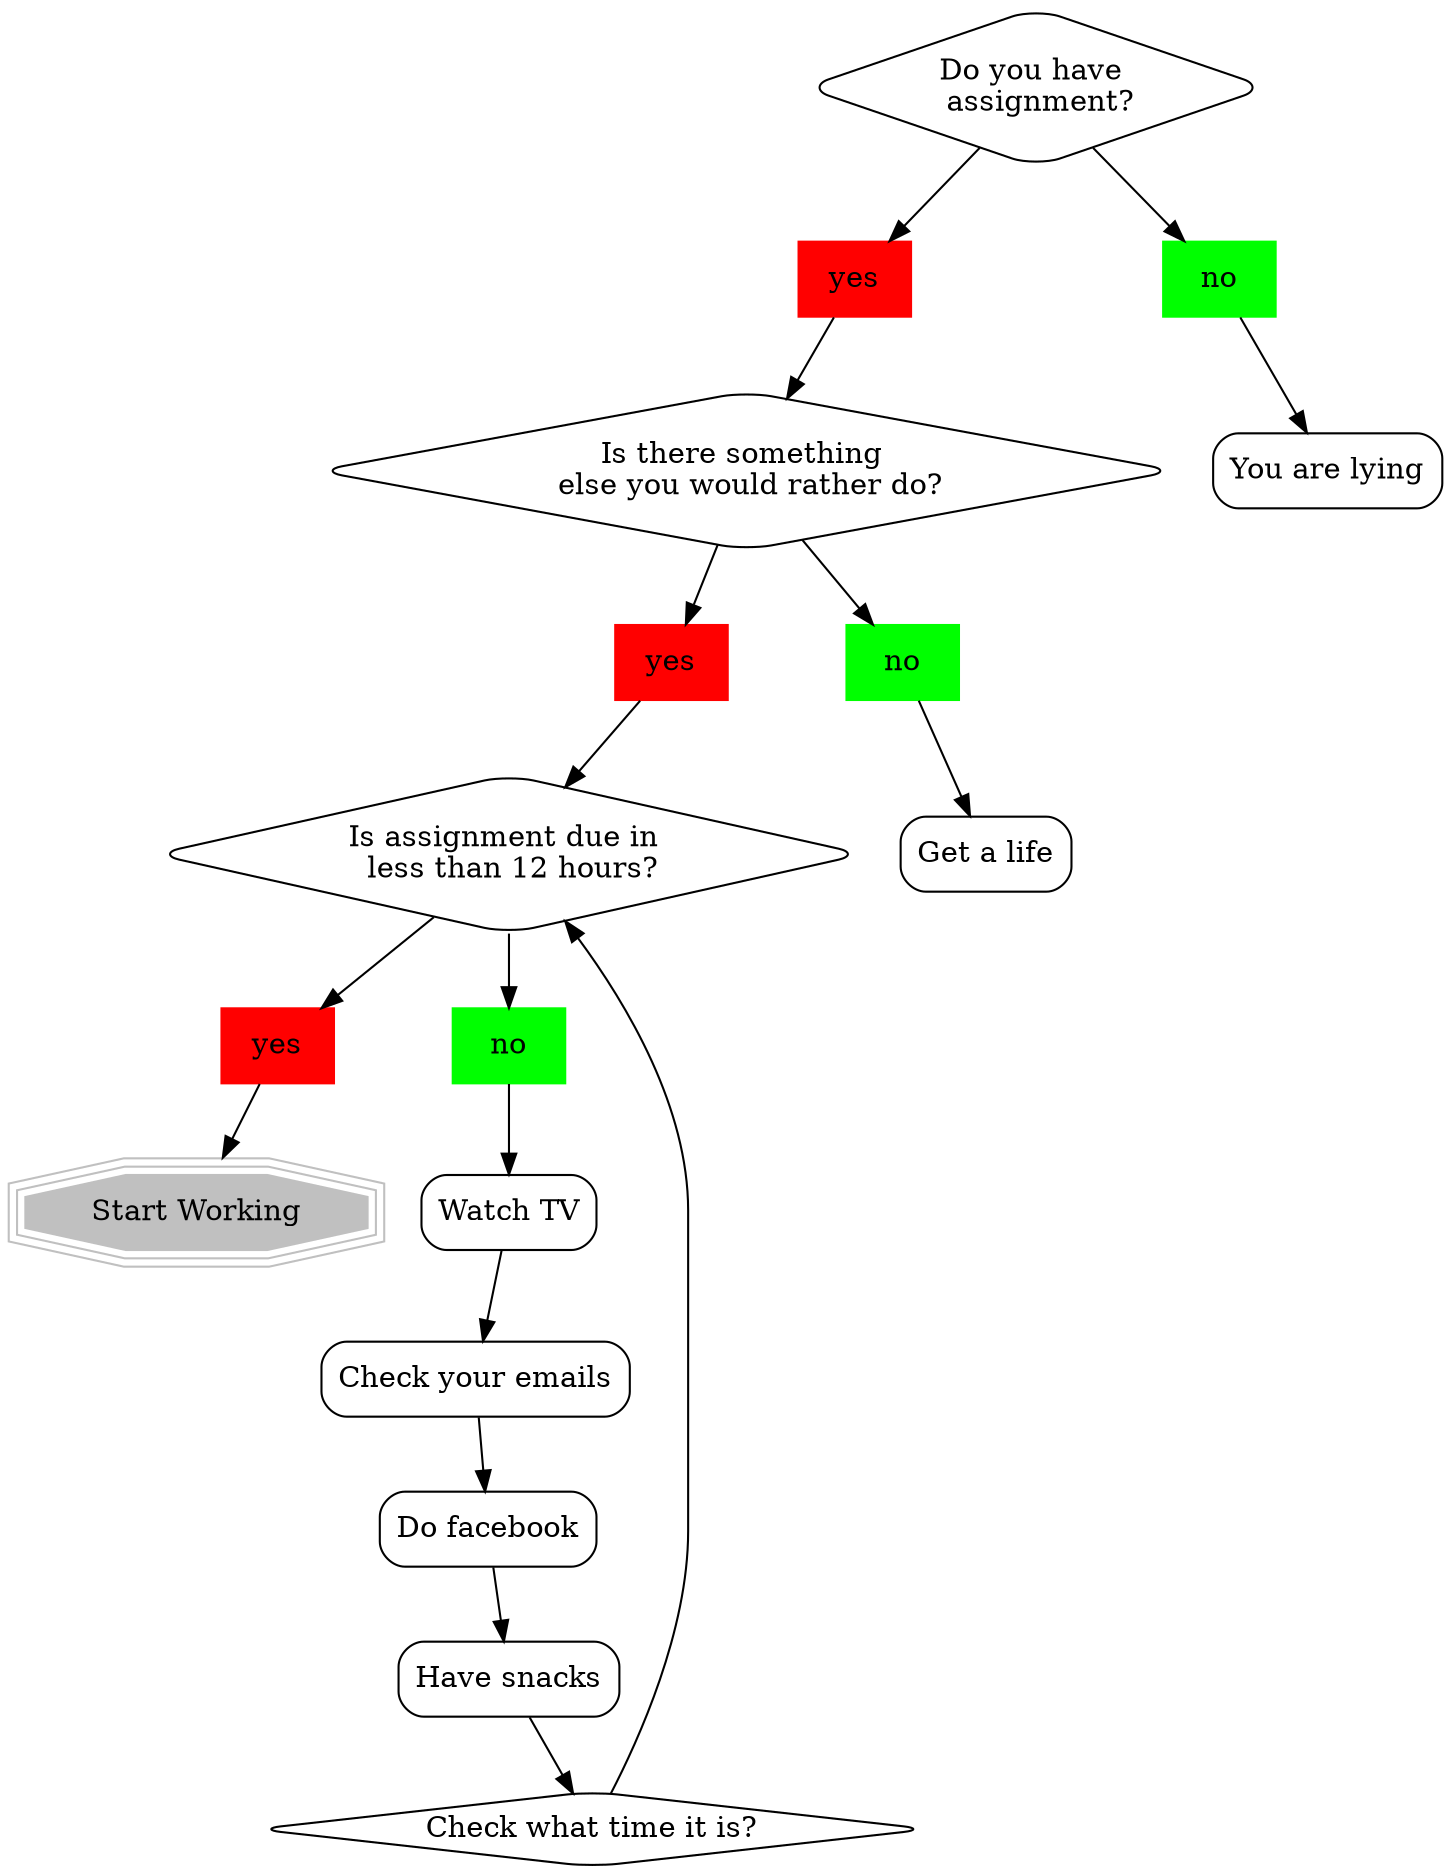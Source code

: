 digraph K{
	box1[shape="diamond",style="rounded",label="Do you have \n assignment?"];
	box2[shape="diamond",style="rounded",label="Is there something \n else you would rather do?"];
	box3[shape="box",style="rounded",label="You are lying"];
	box4[shape="diamond",style="rounded",label="Is assignment due in \n less than 12 hours?"];
	box5[shape="polygon",sides="8",peripheries="3",style="rounded",style="filled",color="grey",label="Start Working"];
	box6[shape="box",style="rounded",label="Watch TV"];
	box7[shape="box",style="rounded",label="Get a life"];
	box8[shape="box",style="rounded",label="Check your emails"];
	box9[shape="box",style="rounded",label="Do facebook"];
	box10[shape="box",style="rounded",label="Have snacks"];
	box11[shape="diamond",style="rounded",label="Check what time it is?"];



	yes1[shape="box",style="filled",color="red",label="yes"];
	no1[shape="box",style="filled",color="green",label="no"];
	yes2[shape="box",style="filled",color="red",label="yes"];
	no2[shape="box",style="filled",color="green",label="no"];
	yes3[shape="box",style="filled",color="red",label="yes"];
	no3[shape="box",style="filled",color="green",label="no"];


box1->yes1->box2;
box1->no1->box3;
box2->yes2->box4;
box2->no2->box7;
box4->yes3->box5;
box4->no3->box6->box8->box9->box10->box11;
box11->box4;
}